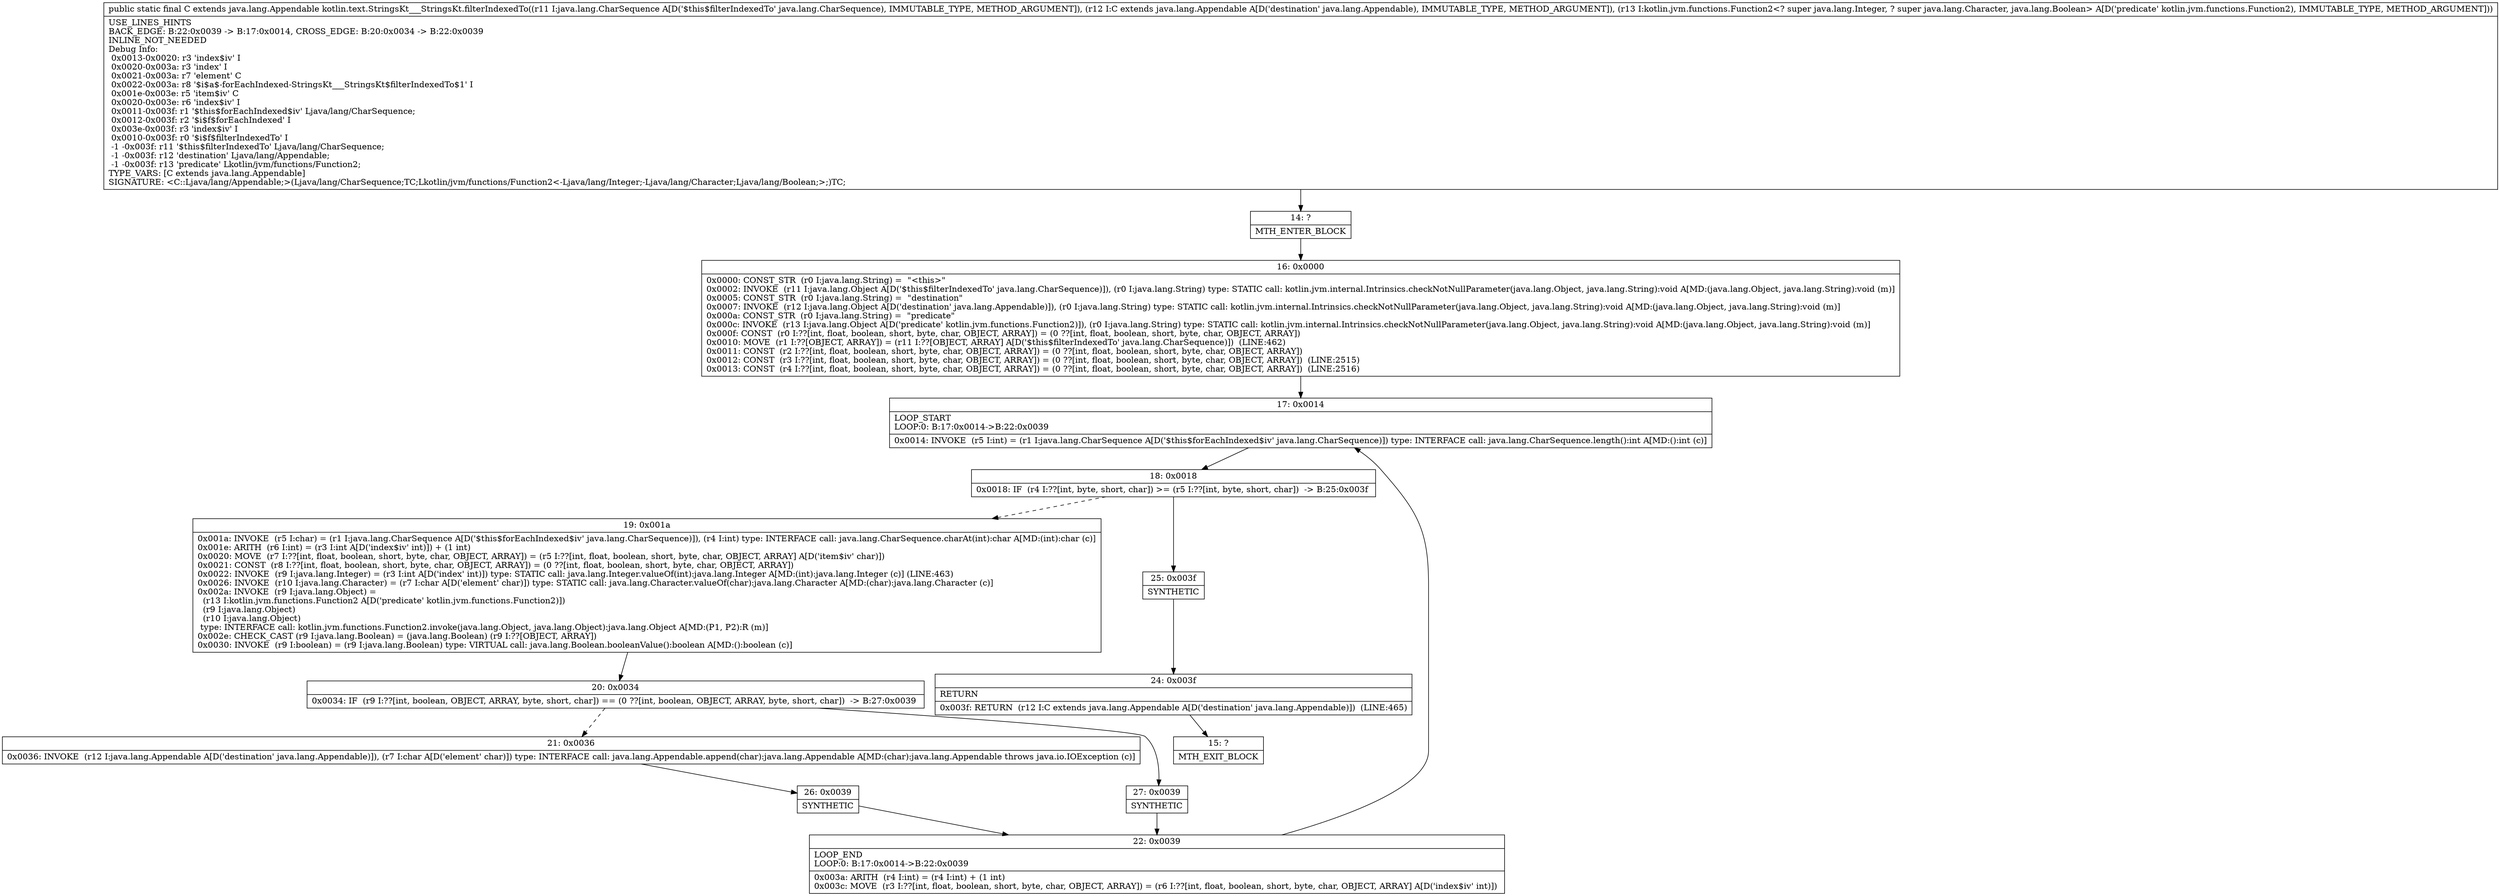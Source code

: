 digraph "CFG forkotlin.text.StringsKt___StringsKt.filterIndexedTo(Ljava\/lang\/CharSequence;Ljava\/lang\/Appendable;Lkotlin\/jvm\/functions\/Function2;)Ljava\/lang\/Appendable;" {
Node_14 [shape=record,label="{14\:\ ?|MTH_ENTER_BLOCK\l}"];
Node_16 [shape=record,label="{16\:\ 0x0000|0x0000: CONST_STR  (r0 I:java.lang.String) =  \"\<this\>\" \l0x0002: INVOKE  (r11 I:java.lang.Object A[D('$this$filterIndexedTo' java.lang.CharSequence)]), (r0 I:java.lang.String) type: STATIC call: kotlin.jvm.internal.Intrinsics.checkNotNullParameter(java.lang.Object, java.lang.String):void A[MD:(java.lang.Object, java.lang.String):void (m)]\l0x0005: CONST_STR  (r0 I:java.lang.String) =  \"destination\" \l0x0007: INVOKE  (r12 I:java.lang.Object A[D('destination' java.lang.Appendable)]), (r0 I:java.lang.String) type: STATIC call: kotlin.jvm.internal.Intrinsics.checkNotNullParameter(java.lang.Object, java.lang.String):void A[MD:(java.lang.Object, java.lang.String):void (m)]\l0x000a: CONST_STR  (r0 I:java.lang.String) =  \"predicate\" \l0x000c: INVOKE  (r13 I:java.lang.Object A[D('predicate' kotlin.jvm.functions.Function2)]), (r0 I:java.lang.String) type: STATIC call: kotlin.jvm.internal.Intrinsics.checkNotNullParameter(java.lang.Object, java.lang.String):void A[MD:(java.lang.Object, java.lang.String):void (m)]\l0x000f: CONST  (r0 I:??[int, float, boolean, short, byte, char, OBJECT, ARRAY]) = (0 ??[int, float, boolean, short, byte, char, OBJECT, ARRAY]) \l0x0010: MOVE  (r1 I:??[OBJECT, ARRAY]) = (r11 I:??[OBJECT, ARRAY] A[D('$this$filterIndexedTo' java.lang.CharSequence)])  (LINE:462)\l0x0011: CONST  (r2 I:??[int, float, boolean, short, byte, char, OBJECT, ARRAY]) = (0 ??[int, float, boolean, short, byte, char, OBJECT, ARRAY]) \l0x0012: CONST  (r3 I:??[int, float, boolean, short, byte, char, OBJECT, ARRAY]) = (0 ??[int, float, boolean, short, byte, char, OBJECT, ARRAY])  (LINE:2515)\l0x0013: CONST  (r4 I:??[int, float, boolean, short, byte, char, OBJECT, ARRAY]) = (0 ??[int, float, boolean, short, byte, char, OBJECT, ARRAY])  (LINE:2516)\l}"];
Node_17 [shape=record,label="{17\:\ 0x0014|LOOP_START\lLOOP:0: B:17:0x0014\-\>B:22:0x0039\l|0x0014: INVOKE  (r5 I:int) = (r1 I:java.lang.CharSequence A[D('$this$forEachIndexed$iv' java.lang.CharSequence)]) type: INTERFACE call: java.lang.CharSequence.length():int A[MD:():int (c)]\l}"];
Node_18 [shape=record,label="{18\:\ 0x0018|0x0018: IF  (r4 I:??[int, byte, short, char]) \>= (r5 I:??[int, byte, short, char])  \-\> B:25:0x003f \l}"];
Node_19 [shape=record,label="{19\:\ 0x001a|0x001a: INVOKE  (r5 I:char) = (r1 I:java.lang.CharSequence A[D('$this$forEachIndexed$iv' java.lang.CharSequence)]), (r4 I:int) type: INTERFACE call: java.lang.CharSequence.charAt(int):char A[MD:(int):char (c)]\l0x001e: ARITH  (r6 I:int) = (r3 I:int A[D('index$iv' int)]) + (1 int) \l0x0020: MOVE  (r7 I:??[int, float, boolean, short, byte, char, OBJECT, ARRAY]) = (r5 I:??[int, float, boolean, short, byte, char, OBJECT, ARRAY] A[D('item$iv' char)]) \l0x0021: CONST  (r8 I:??[int, float, boolean, short, byte, char, OBJECT, ARRAY]) = (0 ??[int, float, boolean, short, byte, char, OBJECT, ARRAY]) \l0x0022: INVOKE  (r9 I:java.lang.Integer) = (r3 I:int A[D('index' int)]) type: STATIC call: java.lang.Integer.valueOf(int):java.lang.Integer A[MD:(int):java.lang.Integer (c)] (LINE:463)\l0x0026: INVOKE  (r10 I:java.lang.Character) = (r7 I:char A[D('element' char)]) type: STATIC call: java.lang.Character.valueOf(char):java.lang.Character A[MD:(char):java.lang.Character (c)]\l0x002a: INVOKE  (r9 I:java.lang.Object) = \l  (r13 I:kotlin.jvm.functions.Function2 A[D('predicate' kotlin.jvm.functions.Function2)])\l  (r9 I:java.lang.Object)\l  (r10 I:java.lang.Object)\l type: INTERFACE call: kotlin.jvm.functions.Function2.invoke(java.lang.Object, java.lang.Object):java.lang.Object A[MD:(P1, P2):R (m)]\l0x002e: CHECK_CAST (r9 I:java.lang.Boolean) = (java.lang.Boolean) (r9 I:??[OBJECT, ARRAY]) \l0x0030: INVOKE  (r9 I:boolean) = (r9 I:java.lang.Boolean) type: VIRTUAL call: java.lang.Boolean.booleanValue():boolean A[MD:():boolean (c)]\l}"];
Node_20 [shape=record,label="{20\:\ 0x0034|0x0034: IF  (r9 I:??[int, boolean, OBJECT, ARRAY, byte, short, char]) == (0 ??[int, boolean, OBJECT, ARRAY, byte, short, char])  \-\> B:27:0x0039 \l}"];
Node_21 [shape=record,label="{21\:\ 0x0036|0x0036: INVOKE  (r12 I:java.lang.Appendable A[D('destination' java.lang.Appendable)]), (r7 I:char A[D('element' char)]) type: INTERFACE call: java.lang.Appendable.append(char):java.lang.Appendable A[MD:(char):java.lang.Appendable throws java.io.IOException (c)]\l}"];
Node_26 [shape=record,label="{26\:\ 0x0039|SYNTHETIC\l}"];
Node_22 [shape=record,label="{22\:\ 0x0039|LOOP_END\lLOOP:0: B:17:0x0014\-\>B:22:0x0039\l|0x003a: ARITH  (r4 I:int) = (r4 I:int) + (1 int) \l0x003c: MOVE  (r3 I:??[int, float, boolean, short, byte, char, OBJECT, ARRAY]) = (r6 I:??[int, float, boolean, short, byte, char, OBJECT, ARRAY] A[D('index$iv' int)]) \l}"];
Node_27 [shape=record,label="{27\:\ 0x0039|SYNTHETIC\l}"];
Node_25 [shape=record,label="{25\:\ 0x003f|SYNTHETIC\l}"];
Node_24 [shape=record,label="{24\:\ 0x003f|RETURN\l|0x003f: RETURN  (r12 I:C extends java.lang.Appendable A[D('destination' java.lang.Appendable)])  (LINE:465)\l}"];
Node_15 [shape=record,label="{15\:\ ?|MTH_EXIT_BLOCK\l}"];
MethodNode[shape=record,label="{public static final C extends java.lang.Appendable kotlin.text.StringsKt___StringsKt.filterIndexedTo((r11 I:java.lang.CharSequence A[D('$this$filterIndexedTo' java.lang.CharSequence), IMMUTABLE_TYPE, METHOD_ARGUMENT]), (r12 I:C extends java.lang.Appendable A[D('destination' java.lang.Appendable), IMMUTABLE_TYPE, METHOD_ARGUMENT]), (r13 I:kotlin.jvm.functions.Function2\<? super java.lang.Integer, ? super java.lang.Character, java.lang.Boolean\> A[D('predicate' kotlin.jvm.functions.Function2), IMMUTABLE_TYPE, METHOD_ARGUMENT]))  | USE_LINES_HINTS\lBACK_EDGE: B:22:0x0039 \-\> B:17:0x0014, CROSS_EDGE: B:20:0x0034 \-\> B:22:0x0039\lINLINE_NOT_NEEDED\lDebug Info:\l  0x0013\-0x0020: r3 'index$iv' I\l  0x0020\-0x003a: r3 'index' I\l  0x0021\-0x003a: r7 'element' C\l  0x0022\-0x003a: r8 '$i$a$\-forEachIndexed\-StringsKt___StringsKt$filterIndexedTo$1' I\l  0x001e\-0x003e: r5 'item$iv' C\l  0x0020\-0x003e: r6 'index$iv' I\l  0x0011\-0x003f: r1 '$this$forEachIndexed$iv' Ljava\/lang\/CharSequence;\l  0x0012\-0x003f: r2 '$i$f$forEachIndexed' I\l  0x003e\-0x003f: r3 'index$iv' I\l  0x0010\-0x003f: r0 '$i$f$filterIndexedTo' I\l  \-1 \-0x003f: r11 '$this$filterIndexedTo' Ljava\/lang\/CharSequence;\l  \-1 \-0x003f: r12 'destination' Ljava\/lang\/Appendable;\l  \-1 \-0x003f: r13 'predicate' Lkotlin\/jvm\/functions\/Function2;\lTYPE_VARS: [C extends java.lang.Appendable]\lSIGNATURE: \<C::Ljava\/lang\/Appendable;\>(Ljava\/lang\/CharSequence;TC;Lkotlin\/jvm\/functions\/Function2\<\-Ljava\/lang\/Integer;\-Ljava\/lang\/Character;Ljava\/lang\/Boolean;\>;)TC;\l}"];
MethodNode -> Node_14;Node_14 -> Node_16;
Node_16 -> Node_17;
Node_17 -> Node_18;
Node_18 -> Node_19[style=dashed];
Node_18 -> Node_25;
Node_19 -> Node_20;
Node_20 -> Node_21[style=dashed];
Node_20 -> Node_27;
Node_21 -> Node_26;
Node_26 -> Node_22;
Node_22 -> Node_17;
Node_27 -> Node_22;
Node_25 -> Node_24;
Node_24 -> Node_15;
}

